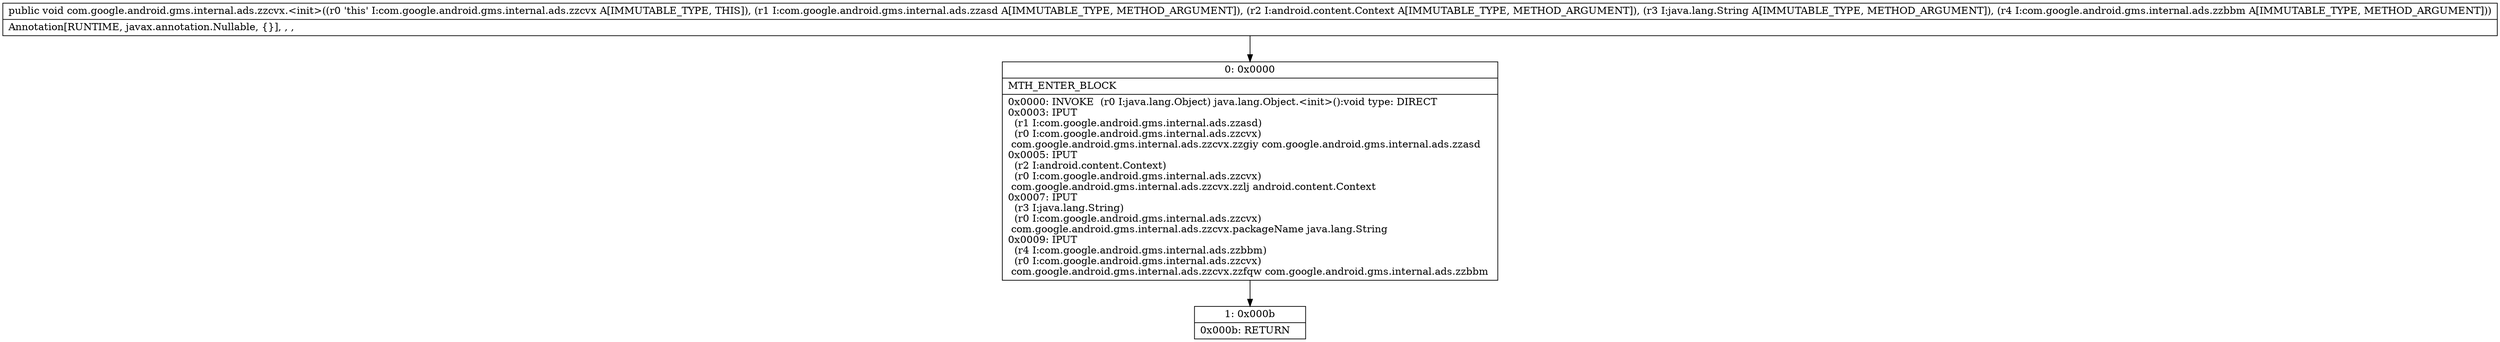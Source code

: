 digraph "CFG forcom.google.android.gms.internal.ads.zzcvx.\<init\>(Lcom\/google\/android\/gms\/internal\/ads\/zzasd;Landroid\/content\/Context;Ljava\/lang\/String;Lcom\/google\/android\/gms\/internal\/ads\/zzbbm;)V" {
Node_0 [shape=record,label="{0\:\ 0x0000|MTH_ENTER_BLOCK\l|0x0000: INVOKE  (r0 I:java.lang.Object) java.lang.Object.\<init\>():void type: DIRECT \l0x0003: IPUT  \l  (r1 I:com.google.android.gms.internal.ads.zzasd)\l  (r0 I:com.google.android.gms.internal.ads.zzcvx)\l com.google.android.gms.internal.ads.zzcvx.zzgiy com.google.android.gms.internal.ads.zzasd \l0x0005: IPUT  \l  (r2 I:android.content.Context)\l  (r0 I:com.google.android.gms.internal.ads.zzcvx)\l com.google.android.gms.internal.ads.zzcvx.zzlj android.content.Context \l0x0007: IPUT  \l  (r3 I:java.lang.String)\l  (r0 I:com.google.android.gms.internal.ads.zzcvx)\l com.google.android.gms.internal.ads.zzcvx.packageName java.lang.String \l0x0009: IPUT  \l  (r4 I:com.google.android.gms.internal.ads.zzbbm)\l  (r0 I:com.google.android.gms.internal.ads.zzcvx)\l com.google.android.gms.internal.ads.zzcvx.zzfqw com.google.android.gms.internal.ads.zzbbm \l}"];
Node_1 [shape=record,label="{1\:\ 0x000b|0x000b: RETURN   \l}"];
MethodNode[shape=record,label="{public void com.google.android.gms.internal.ads.zzcvx.\<init\>((r0 'this' I:com.google.android.gms.internal.ads.zzcvx A[IMMUTABLE_TYPE, THIS]), (r1 I:com.google.android.gms.internal.ads.zzasd A[IMMUTABLE_TYPE, METHOD_ARGUMENT]), (r2 I:android.content.Context A[IMMUTABLE_TYPE, METHOD_ARGUMENT]), (r3 I:java.lang.String A[IMMUTABLE_TYPE, METHOD_ARGUMENT]), (r4 I:com.google.android.gms.internal.ads.zzbbm A[IMMUTABLE_TYPE, METHOD_ARGUMENT]))  | Annotation[RUNTIME, javax.annotation.Nullable, \{\}], , , \l}"];
MethodNode -> Node_0;
Node_0 -> Node_1;
}

